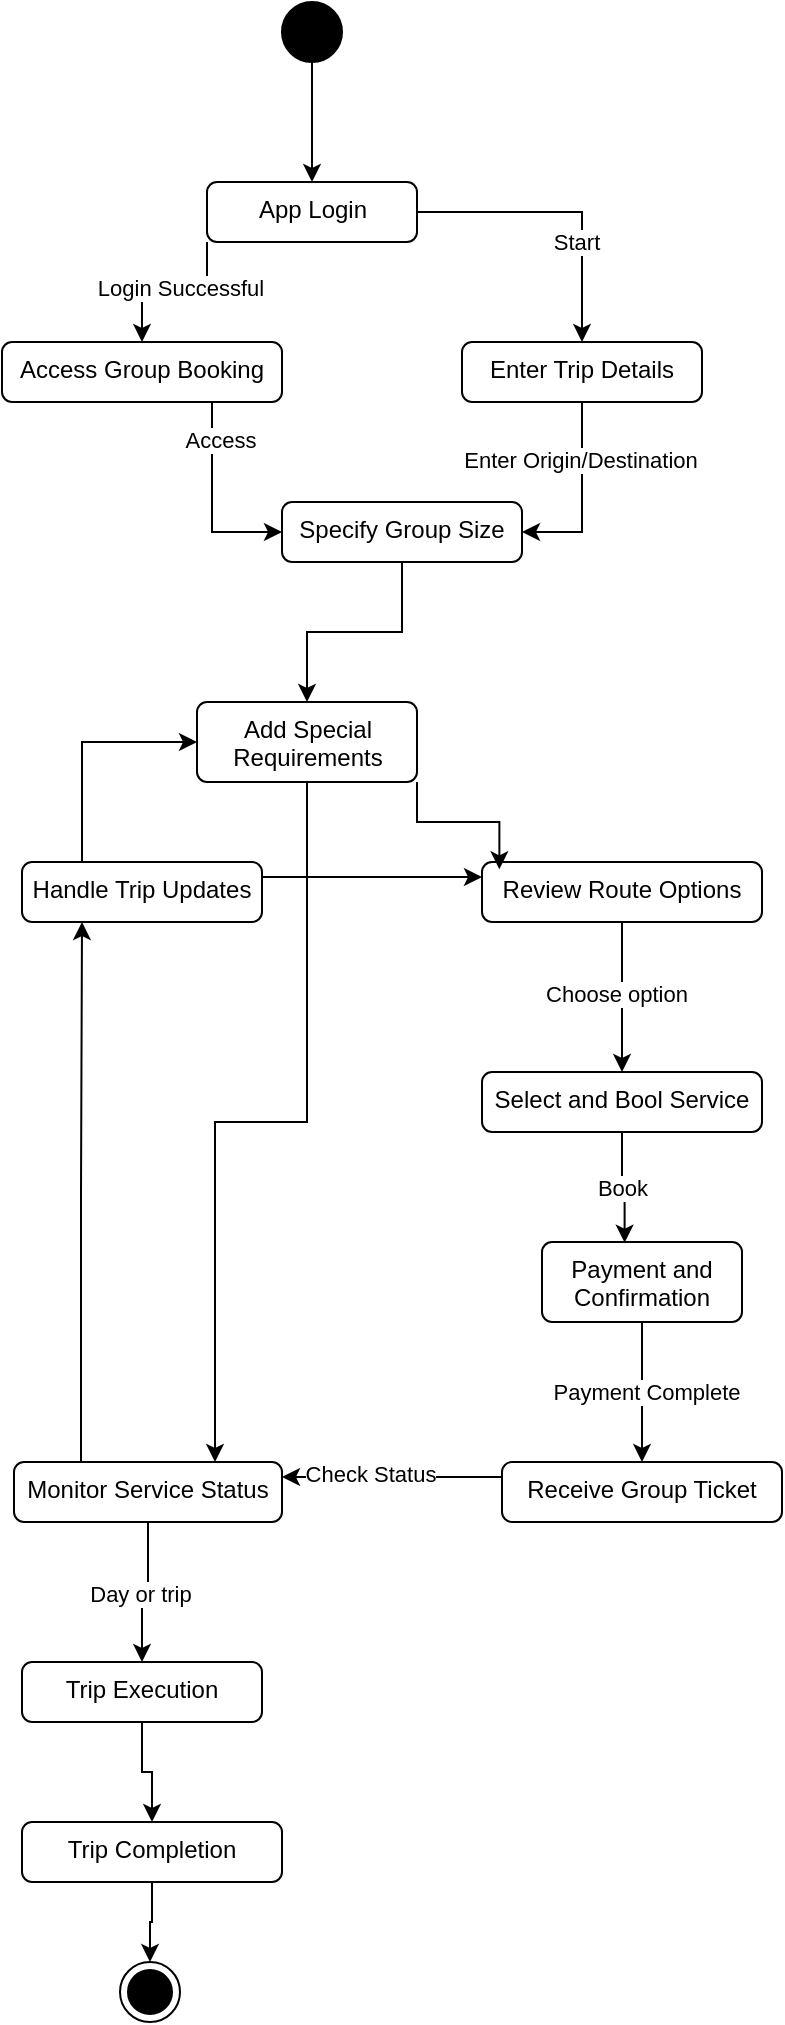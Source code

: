 <mxfile version="27.0.2">
  <diagram name="Page-1" id="LOkL9xCQ4X_FRFchYs-n">
    <mxGraphModel dx="446" dy="551" grid="1" gridSize="10" guides="1" tooltips="1" connect="1" arrows="1" fold="1" page="1" pageScale="1" pageWidth="827" pageHeight="1169" math="0" shadow="0">
      <root>
        <mxCell id="0" />
        <mxCell id="1" parent="0" />
        <mxCell id="fKcihqamNsGxkIQtzTN--3" style="edgeStyle=orthogonalEdgeStyle;rounded=0;orthogonalLoop=1;jettySize=auto;html=1;exitX=0.5;exitY=1;exitDx=0;exitDy=0;entryX=0.5;entryY=0;entryDx=0;entryDy=0;" edge="1" parent="1" source="fKcihqamNsGxkIQtzTN--1" target="fKcihqamNsGxkIQtzTN--2">
          <mxGeometry relative="1" as="geometry" />
        </mxCell>
        <mxCell id="fKcihqamNsGxkIQtzTN--1" value="" style="ellipse;fillColor=strokeColor;html=1;" vertex="1" parent="1">
          <mxGeometry x="430" y="50" width="30" height="30" as="geometry" />
        </mxCell>
        <mxCell id="fKcihqamNsGxkIQtzTN--6" style="edgeStyle=orthogonalEdgeStyle;rounded=0;orthogonalLoop=1;jettySize=auto;html=1;exitX=0;exitY=1;exitDx=0;exitDy=0;entryX=0.5;entryY=0;entryDx=0;entryDy=0;" edge="1" parent="1" source="fKcihqamNsGxkIQtzTN--2" target="fKcihqamNsGxkIQtzTN--4">
          <mxGeometry relative="1" as="geometry" />
        </mxCell>
        <mxCell id="fKcihqamNsGxkIQtzTN--7" value="Login Successful" style="edgeLabel;html=1;align=center;verticalAlign=middle;resizable=0;points=[];" vertex="1" connectable="0" parent="fKcihqamNsGxkIQtzTN--6">
          <mxGeometry x="-0.061" y="-2" relative="1" as="geometry">
            <mxPoint as="offset" />
          </mxGeometry>
        </mxCell>
        <mxCell id="fKcihqamNsGxkIQtzTN--8" style="edgeStyle=orthogonalEdgeStyle;rounded=0;orthogonalLoop=1;jettySize=auto;html=1;exitX=1;exitY=0.5;exitDx=0;exitDy=0;entryX=0.5;entryY=0;entryDx=0;entryDy=0;" edge="1" parent="1" source="fKcihqamNsGxkIQtzTN--2" target="fKcihqamNsGxkIQtzTN--5">
          <mxGeometry relative="1" as="geometry" />
        </mxCell>
        <mxCell id="fKcihqamNsGxkIQtzTN--9" value="Start" style="edgeLabel;html=1;align=center;verticalAlign=middle;resizable=0;points=[];" vertex="1" connectable="0" parent="fKcihqamNsGxkIQtzTN--8">
          <mxGeometry x="0.322" y="-3" relative="1" as="geometry">
            <mxPoint as="offset" />
          </mxGeometry>
        </mxCell>
        <mxCell id="fKcihqamNsGxkIQtzTN--2" value="App Login" style="html=1;align=center;verticalAlign=top;rounded=1;absoluteArcSize=1;arcSize=10;dashed=0;whiteSpace=wrap;" vertex="1" parent="1">
          <mxGeometry x="392.5" y="140" width="105" height="30" as="geometry" />
        </mxCell>
        <mxCell id="fKcihqamNsGxkIQtzTN--11" style="edgeStyle=orthogonalEdgeStyle;rounded=0;orthogonalLoop=1;jettySize=auto;html=1;exitX=0.75;exitY=1;exitDx=0;exitDy=0;entryX=0;entryY=0.5;entryDx=0;entryDy=0;" edge="1" parent="1" source="fKcihqamNsGxkIQtzTN--4" target="fKcihqamNsGxkIQtzTN--10">
          <mxGeometry relative="1" as="geometry" />
        </mxCell>
        <mxCell id="fKcihqamNsGxkIQtzTN--13" value="Access" style="edgeLabel;html=1;align=center;verticalAlign=middle;resizable=0;points=[];" vertex="1" connectable="0" parent="fKcihqamNsGxkIQtzTN--11">
          <mxGeometry x="-0.623" y="4" relative="1" as="geometry">
            <mxPoint as="offset" />
          </mxGeometry>
        </mxCell>
        <mxCell id="fKcihqamNsGxkIQtzTN--4" value="Access Group Booking" style="html=1;align=center;verticalAlign=top;rounded=1;absoluteArcSize=1;arcSize=10;dashed=0;whiteSpace=wrap;" vertex="1" parent="1">
          <mxGeometry x="290" y="220" width="140" height="30" as="geometry" />
        </mxCell>
        <mxCell id="fKcihqamNsGxkIQtzTN--12" style="edgeStyle=orthogonalEdgeStyle;rounded=0;orthogonalLoop=1;jettySize=auto;html=1;exitX=0.5;exitY=1;exitDx=0;exitDy=0;entryX=1;entryY=0.5;entryDx=0;entryDy=0;" edge="1" parent="1" source="fKcihqamNsGxkIQtzTN--5" target="fKcihqamNsGxkIQtzTN--10">
          <mxGeometry relative="1" as="geometry" />
        </mxCell>
        <mxCell id="fKcihqamNsGxkIQtzTN--14" value="Enter Origin/Destination" style="edgeLabel;html=1;align=center;verticalAlign=middle;resizable=0;points=[];" vertex="1" connectable="0" parent="fKcihqamNsGxkIQtzTN--12">
          <mxGeometry x="-0.393" y="-1" relative="1" as="geometry">
            <mxPoint as="offset" />
          </mxGeometry>
        </mxCell>
        <mxCell id="fKcihqamNsGxkIQtzTN--5" value="Enter Trip Details" style="html=1;align=center;verticalAlign=top;rounded=1;absoluteArcSize=1;arcSize=10;dashed=0;whiteSpace=wrap;" vertex="1" parent="1">
          <mxGeometry x="520" y="220" width="120" height="30" as="geometry" />
        </mxCell>
        <mxCell id="fKcihqamNsGxkIQtzTN--16" style="edgeStyle=orthogonalEdgeStyle;rounded=0;orthogonalLoop=1;jettySize=auto;html=1;exitX=0.5;exitY=1;exitDx=0;exitDy=0;entryX=0.5;entryY=0;entryDx=0;entryDy=0;" edge="1" parent="1" source="fKcihqamNsGxkIQtzTN--10" target="fKcihqamNsGxkIQtzTN--15">
          <mxGeometry relative="1" as="geometry" />
        </mxCell>
        <mxCell id="fKcihqamNsGxkIQtzTN--10" value="Specify Group Size" style="html=1;align=center;verticalAlign=top;rounded=1;absoluteArcSize=1;arcSize=10;dashed=0;whiteSpace=wrap;" vertex="1" parent="1">
          <mxGeometry x="430" y="300" width="120" height="30" as="geometry" />
        </mxCell>
        <mxCell id="fKcihqamNsGxkIQtzTN--35" style="edgeStyle=orthogonalEdgeStyle;rounded=0;orthogonalLoop=1;jettySize=auto;html=1;exitX=0.5;exitY=1;exitDx=0;exitDy=0;entryX=0.75;entryY=0;entryDx=0;entryDy=0;" edge="1" parent="1" source="fKcihqamNsGxkIQtzTN--15" target="fKcihqamNsGxkIQtzTN--31">
          <mxGeometry relative="1" as="geometry" />
        </mxCell>
        <mxCell id="fKcihqamNsGxkIQtzTN--15" value="Add Special Requirements" style="html=1;align=center;verticalAlign=top;rounded=1;absoluteArcSize=1;arcSize=10;dashed=0;whiteSpace=wrap;" vertex="1" parent="1">
          <mxGeometry x="387.5" y="400" width="110" height="40" as="geometry" />
        </mxCell>
        <mxCell id="fKcihqamNsGxkIQtzTN--18" style="edgeStyle=orthogonalEdgeStyle;rounded=0;orthogonalLoop=1;jettySize=auto;html=1;exitX=0.25;exitY=0;exitDx=0;exitDy=0;entryX=0;entryY=0.5;entryDx=0;entryDy=0;" edge="1" parent="1" source="fKcihqamNsGxkIQtzTN--17" target="fKcihqamNsGxkIQtzTN--15">
          <mxGeometry relative="1" as="geometry" />
        </mxCell>
        <mxCell id="fKcihqamNsGxkIQtzTN--20" style="edgeStyle=orthogonalEdgeStyle;rounded=0;orthogonalLoop=1;jettySize=auto;html=1;exitX=1;exitY=0.25;exitDx=0;exitDy=0;entryX=0;entryY=0.25;entryDx=0;entryDy=0;" edge="1" parent="1" source="fKcihqamNsGxkIQtzTN--17" target="fKcihqamNsGxkIQtzTN--19">
          <mxGeometry relative="1" as="geometry" />
        </mxCell>
        <mxCell id="fKcihqamNsGxkIQtzTN--17" value="Handle Trip Updates" style="html=1;align=center;verticalAlign=top;rounded=1;absoluteArcSize=1;arcSize=10;dashed=0;whiteSpace=wrap;" vertex="1" parent="1">
          <mxGeometry x="300" y="480" width="120" height="30" as="geometry" />
        </mxCell>
        <mxCell id="fKcihqamNsGxkIQtzTN--23" style="edgeStyle=orthogonalEdgeStyle;rounded=0;orthogonalLoop=1;jettySize=auto;html=1;exitX=0.5;exitY=1;exitDx=0;exitDy=0;entryX=0.5;entryY=0;entryDx=0;entryDy=0;" edge="1" parent="1" source="fKcihqamNsGxkIQtzTN--19" target="fKcihqamNsGxkIQtzTN--22">
          <mxGeometry relative="1" as="geometry" />
        </mxCell>
        <mxCell id="fKcihqamNsGxkIQtzTN--24" value="Choose option" style="edgeLabel;html=1;align=center;verticalAlign=middle;resizable=0;points=[];" vertex="1" connectable="0" parent="fKcihqamNsGxkIQtzTN--23">
          <mxGeometry x="-0.049" y="-3" relative="1" as="geometry">
            <mxPoint as="offset" />
          </mxGeometry>
        </mxCell>
        <mxCell id="fKcihqamNsGxkIQtzTN--19" value="Review Route Options" style="html=1;align=center;verticalAlign=top;rounded=1;absoluteArcSize=1;arcSize=10;dashed=0;whiteSpace=wrap;" vertex="1" parent="1">
          <mxGeometry x="530" y="480" width="140" height="30" as="geometry" />
        </mxCell>
        <mxCell id="fKcihqamNsGxkIQtzTN--21" style="edgeStyle=orthogonalEdgeStyle;rounded=0;orthogonalLoop=1;jettySize=auto;html=1;exitX=1;exitY=1;exitDx=0;exitDy=0;entryX=0.062;entryY=0.122;entryDx=0;entryDy=0;entryPerimeter=0;" edge="1" parent="1" source="fKcihqamNsGxkIQtzTN--15" target="fKcihqamNsGxkIQtzTN--19">
          <mxGeometry relative="1" as="geometry" />
        </mxCell>
        <mxCell id="fKcihqamNsGxkIQtzTN--22" value="Select and Bool Service" style="html=1;align=center;verticalAlign=top;rounded=1;absoluteArcSize=1;arcSize=10;dashed=0;whiteSpace=wrap;" vertex="1" parent="1">
          <mxGeometry x="530" y="585" width="140" height="30" as="geometry" />
        </mxCell>
        <mxCell id="fKcihqamNsGxkIQtzTN--29" style="edgeStyle=orthogonalEdgeStyle;rounded=0;orthogonalLoop=1;jettySize=auto;html=1;exitX=0.5;exitY=1;exitDx=0;exitDy=0;entryX=0.5;entryY=0;entryDx=0;entryDy=0;" edge="1" parent="1" source="fKcihqamNsGxkIQtzTN--25" target="fKcihqamNsGxkIQtzTN--28">
          <mxGeometry relative="1" as="geometry" />
        </mxCell>
        <mxCell id="fKcihqamNsGxkIQtzTN--30" value="Payment Complete" style="edgeLabel;html=1;align=center;verticalAlign=middle;resizable=0;points=[];" vertex="1" connectable="0" parent="fKcihqamNsGxkIQtzTN--29">
          <mxGeometry y="2" relative="1" as="geometry">
            <mxPoint as="offset" />
          </mxGeometry>
        </mxCell>
        <mxCell id="fKcihqamNsGxkIQtzTN--25" value="Payment and Confirmation" style="html=1;align=center;verticalAlign=top;rounded=1;absoluteArcSize=1;arcSize=10;dashed=0;whiteSpace=wrap;" vertex="1" parent="1">
          <mxGeometry x="560" y="670" width="100" height="40" as="geometry" />
        </mxCell>
        <mxCell id="fKcihqamNsGxkIQtzTN--26" style="edgeStyle=orthogonalEdgeStyle;rounded=0;orthogonalLoop=1;jettySize=auto;html=1;exitX=0.5;exitY=1;exitDx=0;exitDy=0;entryX=0.413;entryY=0.008;entryDx=0;entryDy=0;entryPerimeter=0;" edge="1" parent="1" source="fKcihqamNsGxkIQtzTN--22" target="fKcihqamNsGxkIQtzTN--25">
          <mxGeometry relative="1" as="geometry" />
        </mxCell>
        <mxCell id="fKcihqamNsGxkIQtzTN--27" value="Book" style="edgeLabel;html=1;align=center;verticalAlign=middle;resizable=0;points=[];" vertex="1" connectable="0" parent="fKcihqamNsGxkIQtzTN--26">
          <mxGeometry x="-0.035" relative="1" as="geometry">
            <mxPoint as="offset" />
          </mxGeometry>
        </mxCell>
        <mxCell id="fKcihqamNsGxkIQtzTN--32" style="edgeStyle=orthogonalEdgeStyle;rounded=0;orthogonalLoop=1;jettySize=auto;html=1;exitX=0;exitY=0.25;exitDx=0;exitDy=0;entryX=1;entryY=0.25;entryDx=0;entryDy=0;" edge="1" parent="1" source="fKcihqamNsGxkIQtzTN--28" target="fKcihqamNsGxkIQtzTN--31">
          <mxGeometry relative="1" as="geometry" />
        </mxCell>
        <mxCell id="fKcihqamNsGxkIQtzTN--33" value="Check Status" style="edgeLabel;html=1;align=center;verticalAlign=middle;resizable=0;points=[];" vertex="1" connectable="0" parent="fKcihqamNsGxkIQtzTN--32">
          <mxGeometry x="0.2" y="-2" relative="1" as="geometry">
            <mxPoint as="offset" />
          </mxGeometry>
        </mxCell>
        <mxCell id="fKcihqamNsGxkIQtzTN--28" value="Receive Group Ticket" style="html=1;align=center;verticalAlign=top;rounded=1;absoluteArcSize=1;arcSize=10;dashed=0;whiteSpace=wrap;" vertex="1" parent="1">
          <mxGeometry x="540" y="780" width="140" height="30" as="geometry" />
        </mxCell>
        <mxCell id="fKcihqamNsGxkIQtzTN--34" style="edgeStyle=orthogonalEdgeStyle;rounded=0;orthogonalLoop=1;jettySize=auto;html=1;exitX=0.25;exitY=0;exitDx=0;exitDy=0;entryX=0.25;entryY=1;entryDx=0;entryDy=0;" edge="1" parent="1" source="fKcihqamNsGxkIQtzTN--31" target="fKcihqamNsGxkIQtzTN--17">
          <mxGeometry relative="1" as="geometry" />
        </mxCell>
        <mxCell id="fKcihqamNsGxkIQtzTN--37" style="edgeStyle=orthogonalEdgeStyle;rounded=0;orthogonalLoop=1;jettySize=auto;html=1;exitX=0.5;exitY=1;exitDx=0;exitDy=0;entryX=0.5;entryY=0;entryDx=0;entryDy=0;" edge="1" parent="1" source="fKcihqamNsGxkIQtzTN--31" target="fKcihqamNsGxkIQtzTN--36">
          <mxGeometry relative="1" as="geometry" />
        </mxCell>
        <mxCell id="fKcihqamNsGxkIQtzTN--38" value="Day or trip" style="edgeLabel;html=1;align=center;verticalAlign=middle;resizable=0;points=[];" vertex="1" connectable="0" parent="fKcihqamNsGxkIQtzTN--37">
          <mxGeometry x="0.055" y="-1" relative="1" as="geometry">
            <mxPoint as="offset" />
          </mxGeometry>
        </mxCell>
        <mxCell id="fKcihqamNsGxkIQtzTN--31" value="Monitor Service Status" style="html=1;align=center;verticalAlign=top;rounded=1;absoluteArcSize=1;arcSize=10;dashed=0;whiteSpace=wrap;" vertex="1" parent="1">
          <mxGeometry x="296" y="780" width="134" height="30" as="geometry" />
        </mxCell>
        <mxCell id="fKcihqamNsGxkIQtzTN--40" style="edgeStyle=orthogonalEdgeStyle;rounded=0;orthogonalLoop=1;jettySize=auto;html=1;exitX=0.5;exitY=1;exitDx=0;exitDy=0;entryX=0.5;entryY=0;entryDx=0;entryDy=0;" edge="1" parent="1" source="fKcihqamNsGxkIQtzTN--36" target="fKcihqamNsGxkIQtzTN--39">
          <mxGeometry relative="1" as="geometry" />
        </mxCell>
        <mxCell id="fKcihqamNsGxkIQtzTN--36" value="Trip Execution" style="html=1;align=center;verticalAlign=top;rounded=1;absoluteArcSize=1;arcSize=10;dashed=0;whiteSpace=wrap;" vertex="1" parent="1">
          <mxGeometry x="300" y="880" width="120" height="30" as="geometry" />
        </mxCell>
        <mxCell id="fKcihqamNsGxkIQtzTN--42" style="edgeStyle=orthogonalEdgeStyle;rounded=0;orthogonalLoop=1;jettySize=auto;html=1;exitX=0.5;exitY=1;exitDx=0;exitDy=0;entryX=0.5;entryY=0;entryDx=0;entryDy=0;" edge="1" parent="1" source="fKcihqamNsGxkIQtzTN--39" target="fKcihqamNsGxkIQtzTN--41">
          <mxGeometry relative="1" as="geometry" />
        </mxCell>
        <mxCell id="fKcihqamNsGxkIQtzTN--39" value="Trip Completion" style="html=1;align=center;verticalAlign=top;rounded=1;absoluteArcSize=1;arcSize=10;dashed=0;whiteSpace=wrap;" vertex="1" parent="1">
          <mxGeometry x="300" y="960" width="130" height="30" as="geometry" />
        </mxCell>
        <mxCell id="fKcihqamNsGxkIQtzTN--41" value="" style="ellipse;html=1;shape=endState;fillColor=strokeColor;" vertex="1" parent="1">
          <mxGeometry x="349" y="1030" width="30" height="30" as="geometry" />
        </mxCell>
      </root>
    </mxGraphModel>
  </diagram>
</mxfile>

